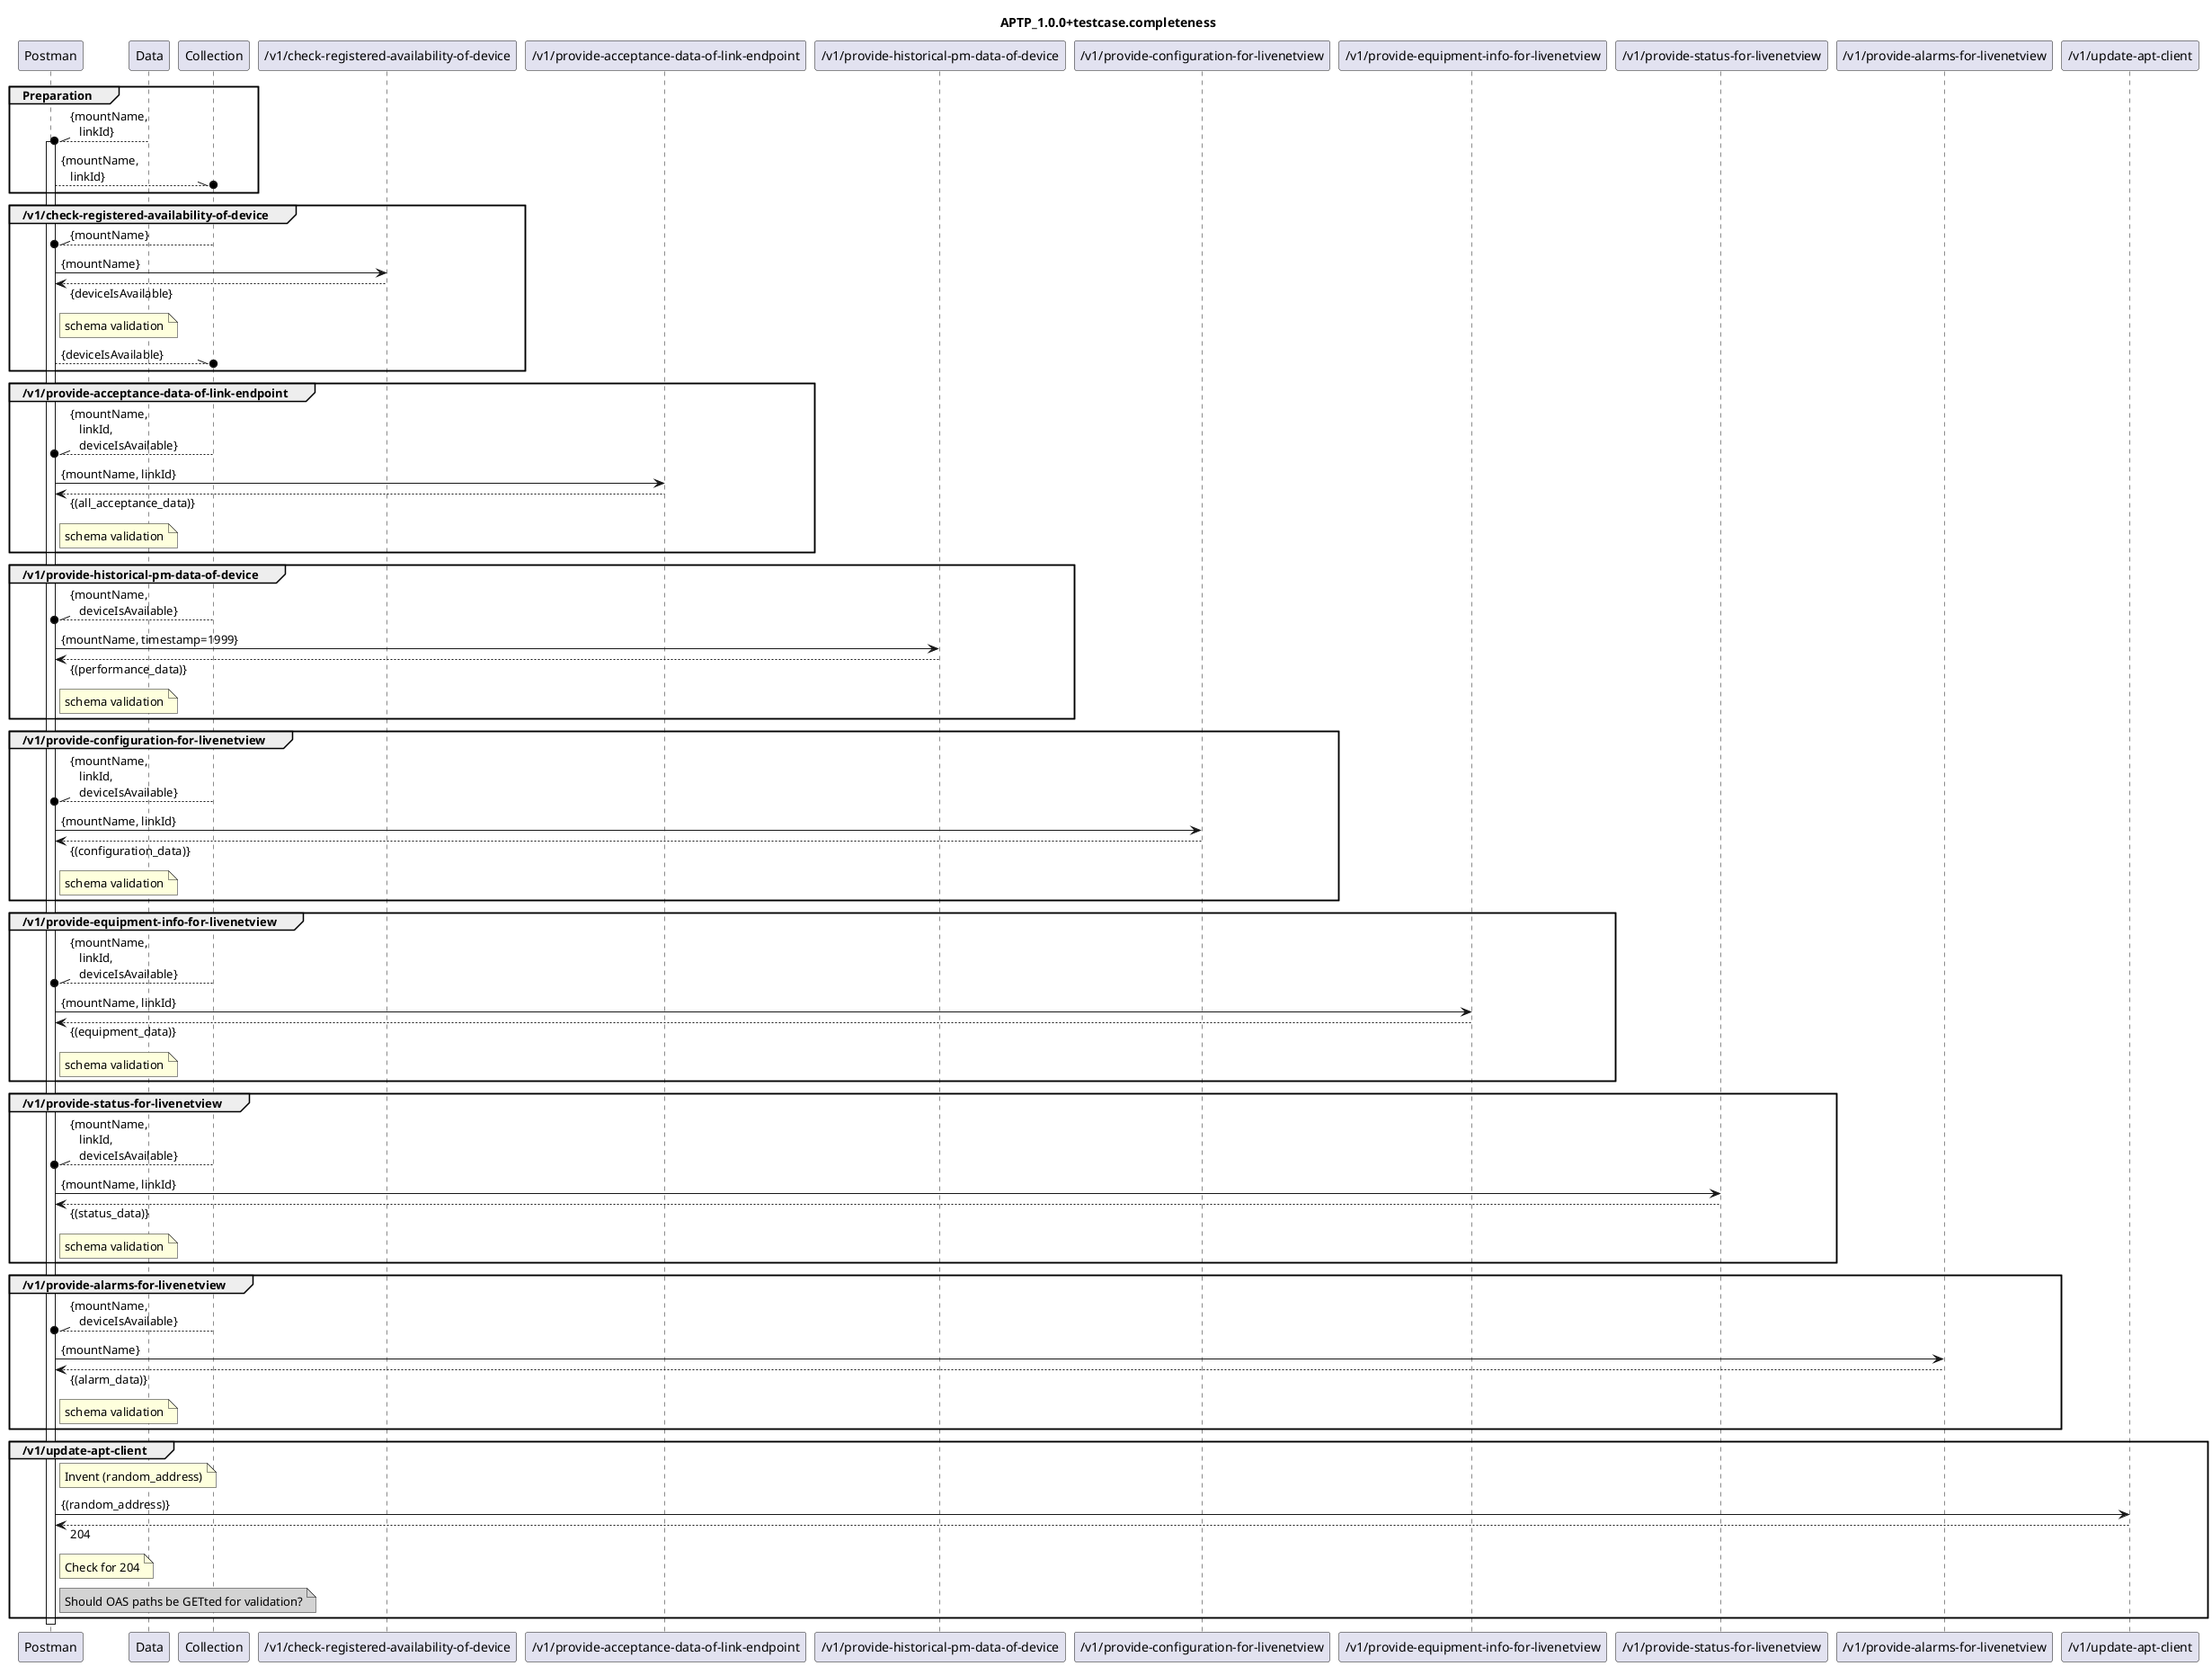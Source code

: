@startuml APTP_1.0.0+diagram.completeness
skinparam responseMessageBelowArrow true

title
APTP_1.0.0+testcase.completeness
end title

participant "Postman" as Postman
participant "Data" as Data
participant "Collection" as Collection

participant "/v1/check-registered-availability-of-device" as Connected

participant "/v1/provide-acceptance-data-of-link-endpoint" as Acceptance
participant "/v1/provide-historical-pm-data-of-device" as Performance

participant "/v1/provide-configuration-for-livenetview" as Configuration
participant "/v1/provide-equipment-info-for-livenetview" as Equipment
participant "/v1/provide-status-for-livenetview" as Status
participant "/v1/provide-alarms-for-livenetview" as Alarm

participant "/v1/update-apt-client" as Update

group Preparation
  Data --\\o Postman : {mountName,\n   linkId}
  activate Postman
  Postman --\\o Collection : {mountName,\n   linkId}
end

group /v1/check-registered-availability-of-device
  Collection --\\o Postman : {mountName}
  Postman -> Connected : {mountName}
  Postman <-- Connected : {deviceIsAvailable}
  note right Postman
    schema validation
  end note
  Postman --\\o Collection : {deviceIsAvailable}
end

group /v1/provide-acceptance-data-of-link-endpoint
  Collection --\\o Postman : {mountName,\n   linkId,\n   deviceIsAvailable}
  Postman -> Acceptance : {mountName, linkId}
  Postman <-- Acceptance : {(all_acceptance_data)}
  note right Postman
    schema validation
  end note
end

group /v1/provide-historical-pm-data-of-device
  Collection --\\o Postman : {mountName,\n   deviceIsAvailable}
  Postman -> Performance : {mountName, timestamp=1999}
  Postman <-- Performance : {(performance_data)}
  note right Postman
    schema validation
  end note
end

group /v1/provide-configuration-for-livenetview
  Collection --\\o Postman : {mountName,\n   linkId,\n   deviceIsAvailable}
  Postman -> Configuration : {mountName, linkId}
  Postman <-- Configuration : {(configuration_data)}
  note right Postman
    schema validation
  end note
end

group /v1/provide-equipment-info-for-livenetview
  Collection --\\o Postman : {mountName,\n   linkId,\n   deviceIsAvailable}
  Postman -> Equipment : {mountName, linkId}
  Postman <-- Equipment : {(equipment_data)}
  note right Postman
    schema validation
  end note
end

group /v1/provide-status-for-livenetview
  Collection --\\o Postman : {mountName,\n   linkId,\n   deviceIsAvailable}
  Postman -> Status : {mountName, linkId}
  Postman <-- Status : {(status_data)}
  note right Postman
    schema validation
  end note
end

group /v1/provide-alarms-for-livenetview
  Collection --\\o Postman : {mountName,\n   deviceIsAvailable}
  Postman -> Alarm : {mountName}
  Postman <-- Alarm : {(alarm_data)}
  note right Postman
    schema validation
  end note
end

group /v1/update-apt-client
  note right Postman
    Invent (random_address)
  end note
  Postman -> Update : {(random_address)}
  Postman <-- Update : 204
  note right Postman
    Check for 204
  end note
  note right Postman #LightGray
    Should OAS paths be GETted for validation?
  end note
end

deactivate Postman

@enduml